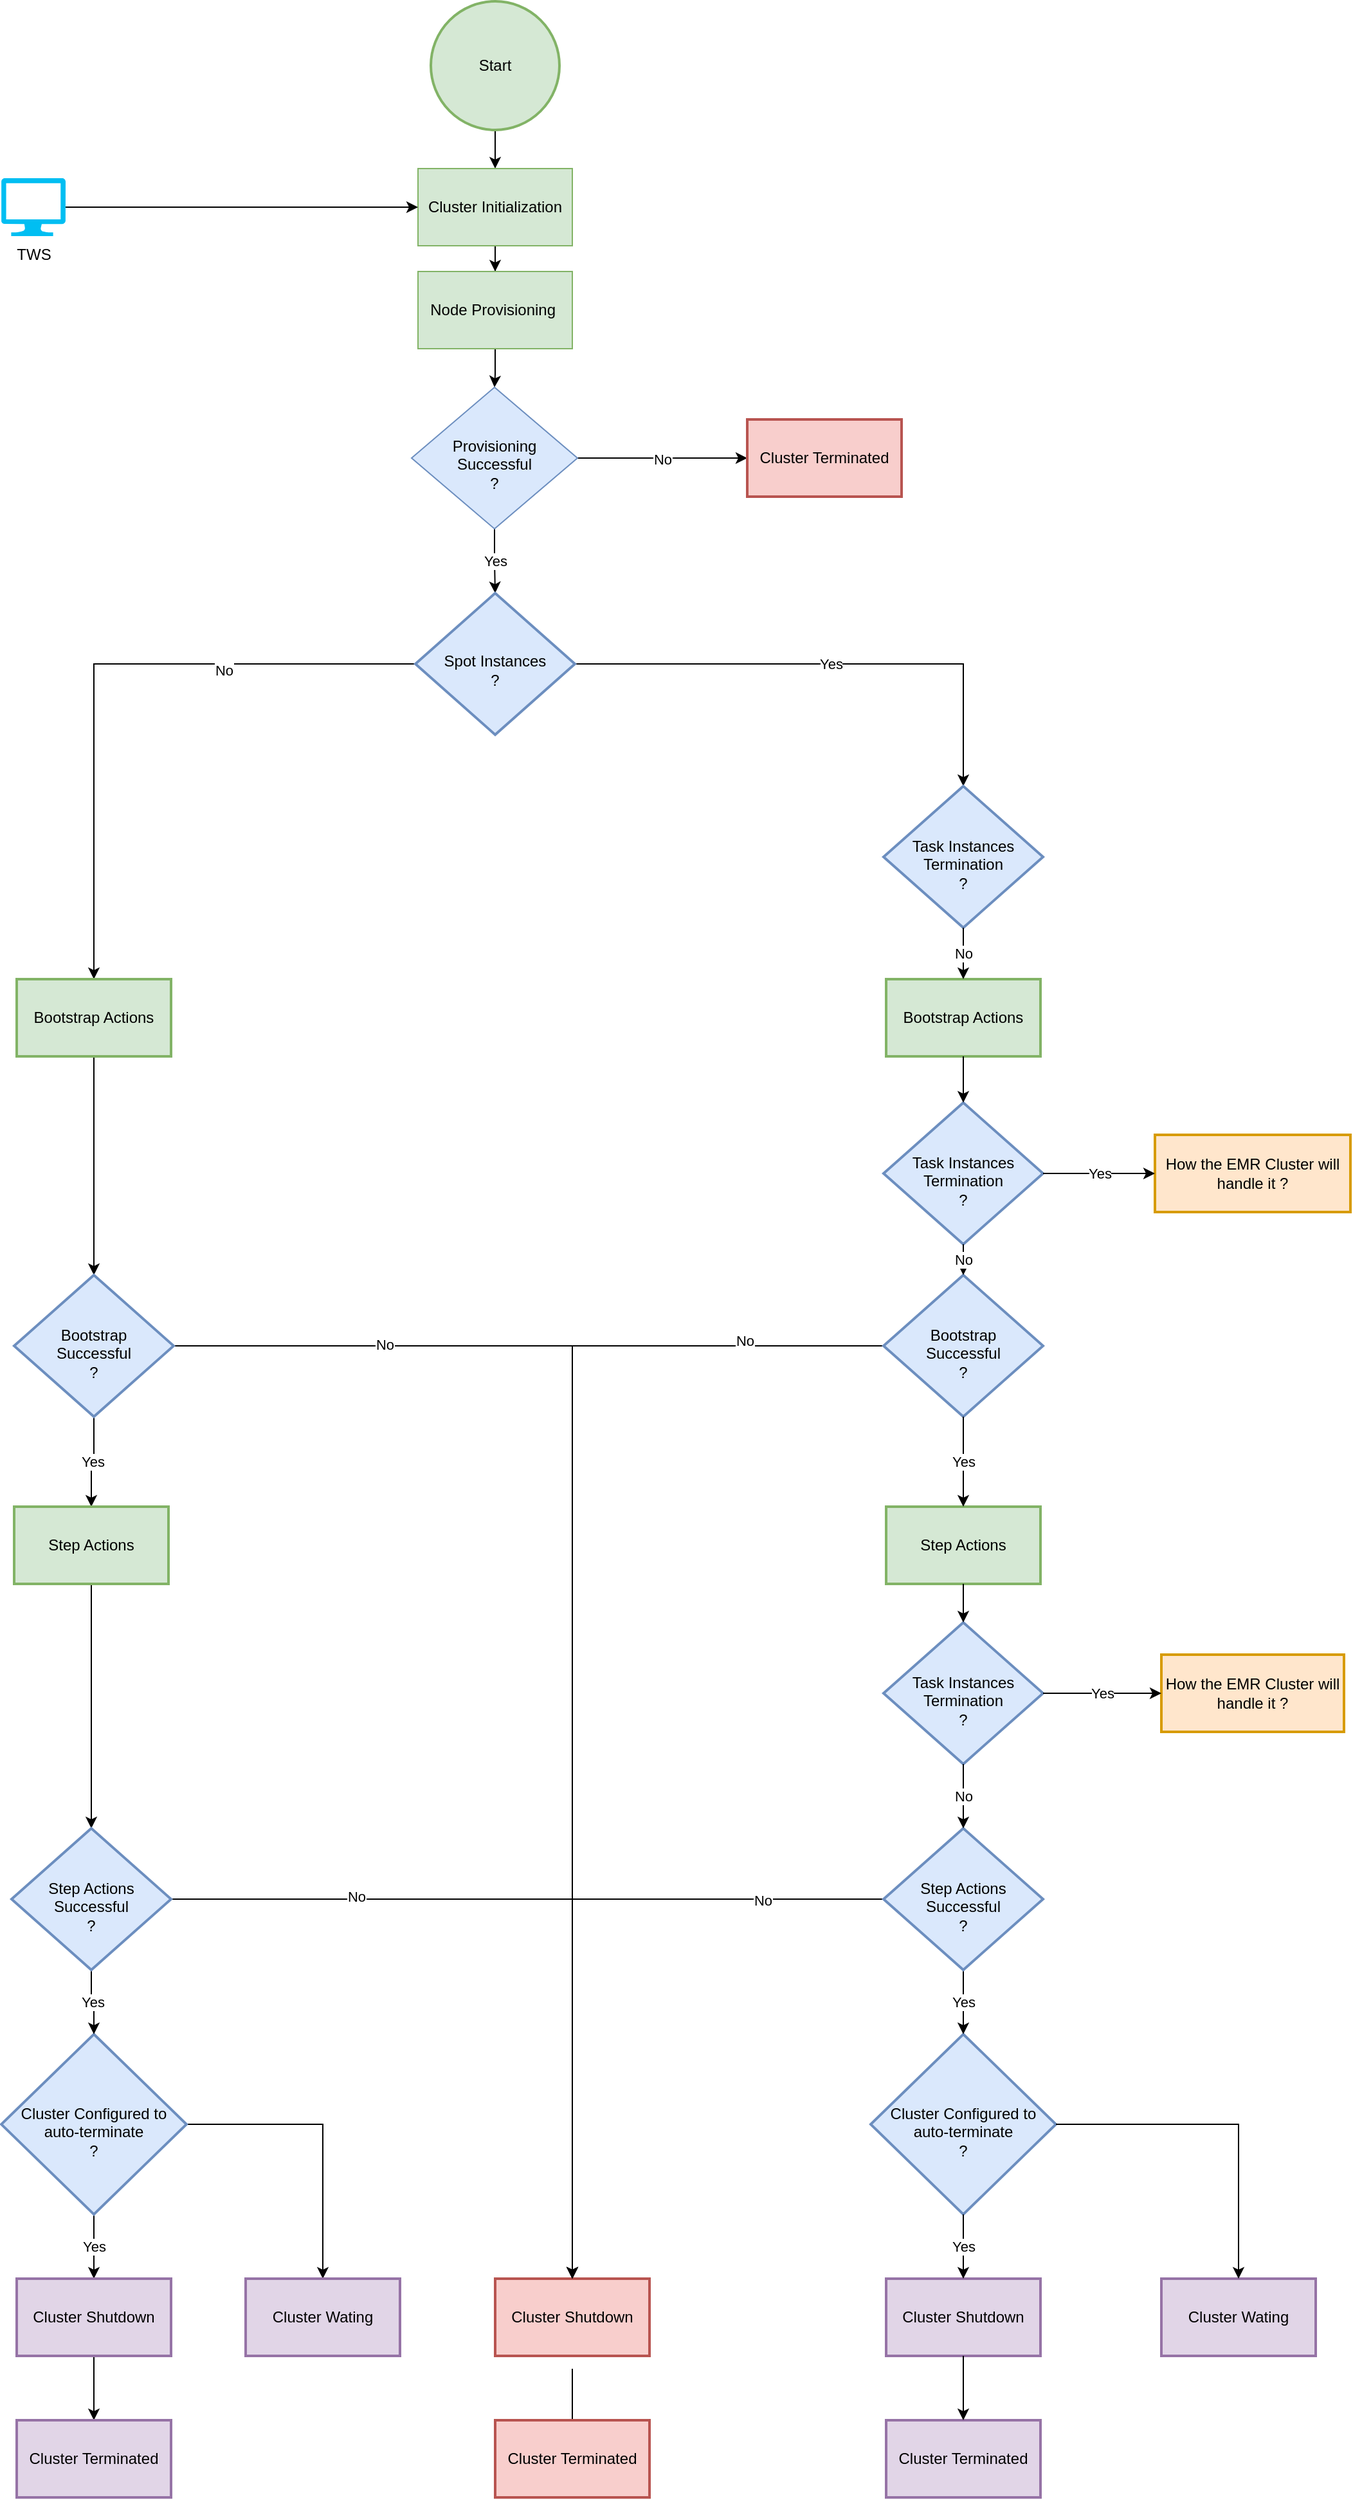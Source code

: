 <mxfile version="20.2.3" type="github"><diagram id="AwN7vVhOrOwk2pl2pIlE" name="Page-1"><mxGraphModel dx="1574" dy="1133" grid="1" gridSize="10" guides="1" tooltips="1" connect="1" arrows="1" fold="1" page="1" pageScale="1" pageWidth="827" pageHeight="1169" math="0" shadow="0"><root><mxCell id="0"/><mxCell id="1" parent="0"/><mxCell id="gyCaFqsIdJrXnqOvhJbO-14" value="" style="edgeStyle=orthogonalEdgeStyle;rounded=0;orthogonalLoop=1;jettySize=auto;html=1;" edge="1" parent="1" source="gyCaFqsIdJrXnqOvhJbO-1" target="gyCaFqsIdJrXnqOvhJbO-3"><mxGeometry relative="1" as="geometry"/></mxCell><mxCell id="gyCaFqsIdJrXnqOvhJbO-1" value="Start" style="strokeWidth=2;html=1;shape=mxgraph.flowchart.start_2;whiteSpace=wrap;fillColor=#d5e8d4;strokeColor=#82b366;" vertex="1" parent="1"><mxGeometry x="364" y="30" width="100" height="100" as="geometry"/></mxCell><mxCell id="gyCaFqsIdJrXnqOvhJbO-15" value="" style="edgeStyle=orthogonalEdgeStyle;rounded=0;orthogonalLoop=1;jettySize=auto;html=1;" edge="1" parent="1" source="gyCaFqsIdJrXnqOvhJbO-3" target="gyCaFqsIdJrXnqOvhJbO-5"><mxGeometry relative="1" as="geometry"/></mxCell><mxCell id="gyCaFqsIdJrXnqOvhJbO-3" value="Cluster Initialization" style="rounded=0;whiteSpace=wrap;html=1;fillColor=#d5e8d4;strokeColor=#82b366;" vertex="1" parent="1"><mxGeometry x="354" y="160" width="120" height="60" as="geometry"/></mxCell><mxCell id="gyCaFqsIdJrXnqOvhJbO-16" value="" style="edgeStyle=orthogonalEdgeStyle;rounded=0;orthogonalLoop=1;jettySize=auto;html=1;" edge="1" parent="1" source="gyCaFqsIdJrXnqOvhJbO-5" target="gyCaFqsIdJrXnqOvhJbO-7"><mxGeometry relative="1" as="geometry"/></mxCell><mxCell id="gyCaFqsIdJrXnqOvhJbO-5" value="Node Provisioning&amp;nbsp;" style="rounded=0;whiteSpace=wrap;html=1;fillColor=#d5e8d4;strokeColor=#82b366;" vertex="1" parent="1"><mxGeometry x="354" y="240" width="120" height="60" as="geometry"/></mxCell><mxCell id="gyCaFqsIdJrXnqOvhJbO-18" value="No" style="edgeStyle=orthogonalEdgeStyle;rounded=0;orthogonalLoop=1;jettySize=auto;html=1;" edge="1" parent="1" source="gyCaFqsIdJrXnqOvhJbO-7"><mxGeometry relative="1" as="geometry"><mxPoint x="610" y="385" as="targetPoint"/></mxGeometry></mxCell><mxCell id="gyCaFqsIdJrXnqOvhJbO-21" value="Yes" style="edgeStyle=orthogonalEdgeStyle;rounded=0;orthogonalLoop=1;jettySize=auto;html=1;" edge="1" parent="1" source="gyCaFqsIdJrXnqOvhJbO-7" target="gyCaFqsIdJrXnqOvhJbO-19"><mxGeometry relative="1" as="geometry"/></mxCell><mxCell id="gyCaFqsIdJrXnqOvhJbO-7" value="Provisioning&lt;br&gt;Successful&lt;br&gt;?" style="rhombus;whiteSpace=wrap;html=1;spacingTop=10;fillColor=#dae8fc;strokeColor=#6c8ebf;" vertex="1" parent="1"><mxGeometry x="349" y="330" width="129" height="110" as="geometry"/></mxCell><mxCell id="gyCaFqsIdJrXnqOvhJbO-27" value="No" style="edgeStyle=orthogonalEdgeStyle;rounded=0;orthogonalLoop=1;jettySize=auto;html=1;entryX=0.5;entryY=0;entryDx=0;entryDy=0;" edge="1" parent="1" source="gyCaFqsIdJrXnqOvhJbO-19" target="gyCaFqsIdJrXnqOvhJbO-104"><mxGeometry x="-0.395" y="5" relative="1" as="geometry"><mxPoint x="140" y="670" as="targetPoint"/><mxPoint as="offset"/></mxGeometry></mxCell><mxCell id="gyCaFqsIdJrXnqOvhJbO-29" value="Yes" style="edgeStyle=orthogonalEdgeStyle;rounded=0;orthogonalLoop=1;jettySize=auto;html=1;" edge="1" parent="1" source="gyCaFqsIdJrXnqOvhJbO-19" target="gyCaFqsIdJrXnqOvhJbO-28"><mxGeometry relative="1" as="geometry"/></mxCell><mxCell id="gyCaFqsIdJrXnqOvhJbO-19" value="Spot Instances&lt;br&gt;?" style="strokeWidth=2;html=1;shape=mxgraph.flowchart.decision;whiteSpace=wrap;spacingTop=9;fillColor=#dae8fc;strokeColor=#6c8ebf;" vertex="1" parent="1"><mxGeometry x="352" y="490" width="124" height="110" as="geometry"/></mxCell><mxCell id="gyCaFqsIdJrXnqOvhJbO-25" style="edgeStyle=orthogonalEdgeStyle;rounded=0;orthogonalLoop=1;jettySize=auto;html=1;" edge="1" parent="1" source="gyCaFqsIdJrXnqOvhJbO-24" target="gyCaFqsIdJrXnqOvhJbO-3"><mxGeometry relative="1" as="geometry"/></mxCell><mxCell id="gyCaFqsIdJrXnqOvhJbO-24" value="TWS" style="verticalLabelPosition=bottom;html=1;verticalAlign=top;align=center;strokeColor=none;fillColor=#00BEF2;shape=mxgraph.azure.computer;pointerEvents=1;" vertex="1" parent="1"><mxGeometry x="30" y="167.5" width="50" height="45" as="geometry"/></mxCell><mxCell id="gyCaFqsIdJrXnqOvhJbO-70" style="edgeStyle=orthogonalEdgeStyle;rounded=0;orthogonalLoop=1;jettySize=auto;html=1;entryX=0.5;entryY=0;entryDx=0;entryDy=0;" edge="1" parent="1" source="gyCaFqsIdJrXnqOvhJbO-37" target="gyCaFqsIdJrXnqOvhJbO-61"><mxGeometry relative="1" as="geometry"/></mxCell><mxCell id="gyCaFqsIdJrXnqOvhJbO-131" value="No" style="edgeLabel;html=1;align=center;verticalAlign=middle;resizable=0;points=[];" vertex="1" connectable="0" parent="gyCaFqsIdJrXnqOvhJbO-70"><mxGeometry x="-0.777" y="-4" relative="1" as="geometry"><mxPoint as="offset"/></mxGeometry></mxCell><mxCell id="gyCaFqsIdJrXnqOvhJbO-60" value="" style="edgeStyle=orthogonalEdgeStyle;rounded=0;orthogonalLoop=1;jettySize=auto;html=1;" edge="1" parent="1"><mxGeometry relative="1" as="geometry"><mxPoint x="474" y="1870" as="sourcePoint"/><mxPoint x="474" y="1920" as="targetPoint"/></mxGeometry></mxCell><mxCell id="gyCaFqsIdJrXnqOvhJbO-61" value="Cluster Shutdown" style="whiteSpace=wrap;html=1;strokeWidth=2;spacingBottom=0;spacingTop=0;fillColor=#f8cecc;strokeColor=#b85450;" vertex="1" parent="1"><mxGeometry x="414" y="1800" width="120" height="60" as="geometry"/></mxCell><mxCell id="gyCaFqsIdJrXnqOvhJbO-62" value="Cluster Terminated" style="whiteSpace=wrap;html=1;strokeWidth=2;spacingBottom=0;spacingTop=0;fillColor=#f8cecc;strokeColor=#b85450;" vertex="1" parent="1"><mxGeometry x="414" y="1910" width="120" height="60" as="geometry"/></mxCell><mxCell id="gyCaFqsIdJrXnqOvhJbO-133" style="edgeStyle=orthogonalEdgeStyle;rounded=0;orthogonalLoop=1;jettySize=auto;html=1;" edge="1" parent="1" source="gyCaFqsIdJrXnqOvhJbO-63" target="gyCaFqsIdJrXnqOvhJbO-61"><mxGeometry relative="1" as="geometry"/></mxCell><mxCell id="gyCaFqsIdJrXnqOvhJbO-134" value="No" style="edgeLabel;html=1;align=center;verticalAlign=middle;resizable=0;points=[];" vertex="1" connectable="0" parent="gyCaFqsIdJrXnqOvhJbO-133"><mxGeometry x="-0.65" y="1" relative="1" as="geometry"><mxPoint as="offset"/></mxGeometry></mxCell><mxCell id="gyCaFqsIdJrXnqOvhJbO-126" value="" style="edgeStyle=orthogonalEdgeStyle;rounded=0;orthogonalLoop=1;jettySize=auto;html=1;" edge="1" parent="1" source="gyCaFqsIdJrXnqOvhJbO-104" target="gyCaFqsIdJrXnqOvhJbO-109"><mxGeometry relative="1" as="geometry"/></mxCell><mxCell id="gyCaFqsIdJrXnqOvhJbO-104" value="Bootstrap Actions" style="whiteSpace=wrap;html=1;strokeWidth=2;fillColor=#d5e8d4;strokeColor=#82b366;" vertex="1" parent="1"><mxGeometry x="42" y="790" width="120" height="60" as="geometry"/></mxCell><mxCell id="gyCaFqsIdJrXnqOvhJbO-108" value="Yes" style="edgeStyle=orthogonalEdgeStyle;rounded=0;orthogonalLoop=1;jettySize=auto;html=1;" edge="1" parent="1" source="gyCaFqsIdJrXnqOvhJbO-109" target="gyCaFqsIdJrXnqOvhJbO-112"><mxGeometry relative="1" as="geometry"/></mxCell><mxCell id="gyCaFqsIdJrXnqOvhJbO-128" style="edgeStyle=orthogonalEdgeStyle;rounded=0;orthogonalLoop=1;jettySize=auto;html=1;entryX=0.5;entryY=0;entryDx=0;entryDy=0;" edge="1" parent="1" source="gyCaFqsIdJrXnqOvhJbO-109" target="gyCaFqsIdJrXnqOvhJbO-61"><mxGeometry relative="1" as="geometry"/></mxCell><mxCell id="gyCaFqsIdJrXnqOvhJbO-130" value="No" style="edgeLabel;html=1;align=center;verticalAlign=middle;resizable=0;points=[];" vertex="1" connectable="0" parent="gyCaFqsIdJrXnqOvhJbO-128"><mxGeometry x="-0.683" y="1" relative="1" as="geometry"><mxPoint as="offset"/></mxGeometry></mxCell><mxCell id="gyCaFqsIdJrXnqOvhJbO-109" value="Bootstrap&lt;br&gt;Successful&lt;br&gt;?" style="strokeWidth=2;html=1;shape=mxgraph.flowchart.decision;whiteSpace=wrap;verticalAlign=middle;spacingBottom=0;spacingTop=11;fillColor=#dae8fc;strokeColor=#6c8ebf;" vertex="1" parent="1"><mxGeometry x="40" y="1020" width="124" height="110" as="geometry"/></mxCell><mxCell id="gyCaFqsIdJrXnqOvhJbO-127" value="" style="edgeStyle=orthogonalEdgeStyle;rounded=0;orthogonalLoop=1;jettySize=auto;html=1;" edge="1" parent="1" source="gyCaFqsIdJrXnqOvhJbO-112" target="gyCaFqsIdJrXnqOvhJbO-125"><mxGeometry relative="1" as="geometry"/></mxCell><mxCell id="gyCaFqsIdJrXnqOvhJbO-112" value="Step Actions" style="whiteSpace=wrap;html=1;strokeWidth=2;spacingBottom=0;spacingTop=0;fillColor=#d5e8d4;strokeColor=#82b366;" vertex="1" parent="1"><mxGeometry x="40" y="1200" width="120" height="60" as="geometry"/></mxCell><mxCell id="gyCaFqsIdJrXnqOvhJbO-117" value="Yes" style="edgeStyle=orthogonalEdgeStyle;rounded=0;orthogonalLoop=1;jettySize=auto;html=1;" edge="1" parent="1" source="gyCaFqsIdJrXnqOvhJbO-119" target="gyCaFqsIdJrXnqOvhJbO-121"><mxGeometry relative="1" as="geometry"/></mxCell><mxCell id="gyCaFqsIdJrXnqOvhJbO-118" value="" style="edgeStyle=orthogonalEdgeStyle;rounded=0;orthogonalLoop=1;jettySize=auto;html=1;" edge="1" parent="1" source="gyCaFqsIdJrXnqOvhJbO-119" target="gyCaFqsIdJrXnqOvhJbO-122"><mxGeometry relative="1" as="geometry"/></mxCell><mxCell id="gyCaFqsIdJrXnqOvhJbO-119" value="Cluster Configured to auto-terminate&lt;br&gt;?" style="rhombus;whiteSpace=wrap;html=1;strokeWidth=2;spacingBottom=0;spacingTop=11;fillColor=#dae8fc;strokeColor=#6c8ebf;" vertex="1" parent="1"><mxGeometry x="30" y="1610" width="144" height="140" as="geometry"/></mxCell><mxCell id="gyCaFqsIdJrXnqOvhJbO-120" value="" style="edgeStyle=orthogonalEdgeStyle;rounded=0;orthogonalLoop=1;jettySize=auto;html=1;" edge="1" parent="1" source="gyCaFqsIdJrXnqOvhJbO-121" target="gyCaFqsIdJrXnqOvhJbO-123"><mxGeometry relative="1" as="geometry"/></mxCell><mxCell id="gyCaFqsIdJrXnqOvhJbO-121" value="Cluster Shutdown" style="whiteSpace=wrap;html=1;strokeWidth=2;spacingBottom=0;spacingTop=0;fillColor=#e1d5e7;strokeColor=#9673a6;" vertex="1" parent="1"><mxGeometry x="42" y="1800" width="120" height="60" as="geometry"/></mxCell><mxCell id="gyCaFqsIdJrXnqOvhJbO-122" value="Cluster Wating" style="whiteSpace=wrap;html=1;strokeWidth=2;spacingBottom=0;spacingTop=0;fillColor=#e1d5e7;strokeColor=#9673a6;" vertex="1" parent="1"><mxGeometry x="220" y="1800" width="120" height="60" as="geometry"/></mxCell><mxCell id="gyCaFqsIdJrXnqOvhJbO-123" value="Cluster Terminated" style="whiteSpace=wrap;html=1;strokeWidth=2;spacingBottom=0;spacingTop=0;fillColor=#e1d5e7;strokeColor=#9673a6;" vertex="1" parent="1"><mxGeometry x="42" y="1910" width="120" height="60" as="geometry"/></mxCell><mxCell id="gyCaFqsIdJrXnqOvhJbO-124" value="Yes" style="edgeStyle=orthogonalEdgeStyle;rounded=0;orthogonalLoop=1;jettySize=auto;html=1;" edge="1" parent="1" source="gyCaFqsIdJrXnqOvhJbO-125" target="gyCaFqsIdJrXnqOvhJbO-119"><mxGeometry relative="1" as="geometry"/></mxCell><mxCell id="gyCaFqsIdJrXnqOvhJbO-129" style="edgeStyle=orthogonalEdgeStyle;rounded=0;orthogonalLoop=1;jettySize=auto;html=1;entryX=0.5;entryY=0;entryDx=0;entryDy=0;" edge="1" parent="1" source="gyCaFqsIdJrXnqOvhJbO-125" target="gyCaFqsIdJrXnqOvhJbO-61"><mxGeometry relative="1" as="geometry"/></mxCell><mxCell id="gyCaFqsIdJrXnqOvhJbO-135" value="No" style="edgeLabel;html=1;align=center;verticalAlign=middle;resizable=0;points=[];" vertex="1" connectable="0" parent="gyCaFqsIdJrXnqOvhJbO-129"><mxGeometry x="-0.525" y="2" relative="1" as="geometry"><mxPoint as="offset"/></mxGeometry></mxCell><mxCell id="gyCaFqsIdJrXnqOvhJbO-125" value="Step Actions&lt;br&gt;Successful&lt;br&gt;?" style="rhombus;whiteSpace=wrap;html=1;strokeWidth=2;spacingBottom=0;spacingTop=11;fillColor=#dae8fc;strokeColor=#6c8ebf;" vertex="1" parent="1"><mxGeometry x="38" y="1450" width="124" height="110" as="geometry"/></mxCell><mxCell id="gyCaFqsIdJrXnqOvhJbO-136" value="" style="group;shadow=0;" vertex="1" connectable="0" parent="1"><mxGeometry x="706" y="640" width="373" height="1330" as="geometry"/></mxCell><mxCell id="gyCaFqsIdJrXnqOvhJbO-28" value="Task Instances&lt;br&gt;Termination&lt;br&gt;?" style="strokeWidth=2;html=1;shape=mxgraph.flowchart.decision;whiteSpace=wrap;verticalAlign=middle;spacingBottom=0;spacingTop=11;fillColor=#dae8fc;strokeColor=#6c8ebf;" vertex="1" parent="gyCaFqsIdJrXnqOvhJbO-136"><mxGeometry x="10" width="124" height="110" as="geometry"/></mxCell><mxCell id="gyCaFqsIdJrXnqOvhJbO-30" value="Bootstrap Actions" style="whiteSpace=wrap;html=1;strokeWidth=2;fillColor=#d5e8d4;strokeColor=#82b366;" vertex="1" parent="gyCaFqsIdJrXnqOvhJbO-136"><mxGeometry x="12" y="150" width="120" height="60" as="geometry"/></mxCell><mxCell id="gyCaFqsIdJrXnqOvhJbO-31" value="No" style="edgeStyle=orthogonalEdgeStyle;rounded=0;orthogonalLoop=1;jettySize=auto;html=1;" edge="1" parent="gyCaFqsIdJrXnqOvhJbO-136" source="gyCaFqsIdJrXnqOvhJbO-28" target="gyCaFqsIdJrXnqOvhJbO-30"><mxGeometry relative="1" as="geometry"/></mxCell><mxCell id="gyCaFqsIdJrXnqOvhJbO-35" value="Task Instances&lt;br&gt;Termination&lt;br&gt;?" style="strokeWidth=2;html=1;shape=mxgraph.flowchart.decision;whiteSpace=wrap;verticalAlign=middle;spacingBottom=0;spacingTop=11;fillColor=#dae8fc;strokeColor=#6c8ebf;" vertex="1" parent="gyCaFqsIdJrXnqOvhJbO-136"><mxGeometry x="10" y="246" width="124" height="110" as="geometry"/></mxCell><mxCell id="gyCaFqsIdJrXnqOvhJbO-36" value="" style="edgeStyle=orthogonalEdgeStyle;rounded=0;orthogonalLoop=1;jettySize=auto;html=1;" edge="1" parent="gyCaFqsIdJrXnqOvhJbO-136" source="gyCaFqsIdJrXnqOvhJbO-30" target="gyCaFqsIdJrXnqOvhJbO-35"><mxGeometry relative="1" as="geometry"/></mxCell><mxCell id="gyCaFqsIdJrXnqOvhJbO-37" value="Bootstrap&lt;br&gt;Successful&lt;br&gt;?" style="strokeWidth=2;html=1;shape=mxgraph.flowchart.decision;whiteSpace=wrap;verticalAlign=middle;spacingBottom=0;spacingTop=11;fillColor=#dae8fc;strokeColor=#6c8ebf;" vertex="1" parent="gyCaFqsIdJrXnqOvhJbO-136"><mxGeometry x="10" y="380" width="124" height="110" as="geometry"/></mxCell><mxCell id="gyCaFqsIdJrXnqOvhJbO-39" value="No" style="edgeStyle=orthogonalEdgeStyle;rounded=0;orthogonalLoop=1;jettySize=auto;html=1;" edge="1" parent="gyCaFqsIdJrXnqOvhJbO-136" source="gyCaFqsIdJrXnqOvhJbO-35" target="gyCaFqsIdJrXnqOvhJbO-37"><mxGeometry relative="1" as="geometry"/></mxCell><mxCell id="gyCaFqsIdJrXnqOvhJbO-40" value="How the EMR Cluster will handle it ?" style="whiteSpace=wrap;html=1;strokeWidth=2;spacingBottom=0;spacingTop=0;fillColor=#ffe6cc;strokeColor=#d79b00;" vertex="1" parent="gyCaFqsIdJrXnqOvhJbO-136"><mxGeometry x="221" y="271" width="152" height="60" as="geometry"/></mxCell><mxCell id="gyCaFqsIdJrXnqOvhJbO-41" value="Yes" style="edgeStyle=orthogonalEdgeStyle;rounded=0;orthogonalLoop=1;jettySize=auto;html=1;" edge="1" parent="gyCaFqsIdJrXnqOvhJbO-136" source="gyCaFqsIdJrXnqOvhJbO-35" target="gyCaFqsIdJrXnqOvhJbO-40"><mxGeometry relative="1" as="geometry"/></mxCell><mxCell id="gyCaFqsIdJrXnqOvhJbO-44" value="Step Actions" style="whiteSpace=wrap;html=1;strokeWidth=2;spacingBottom=0;spacingTop=0;fillColor=#d5e8d4;strokeColor=#82b366;" vertex="1" parent="gyCaFqsIdJrXnqOvhJbO-136"><mxGeometry x="12" y="560" width="120" height="60" as="geometry"/></mxCell><mxCell id="gyCaFqsIdJrXnqOvhJbO-45" value="Yes" style="edgeStyle=orthogonalEdgeStyle;rounded=0;orthogonalLoop=1;jettySize=auto;html=1;" edge="1" parent="gyCaFqsIdJrXnqOvhJbO-136" source="gyCaFqsIdJrXnqOvhJbO-37" target="gyCaFqsIdJrXnqOvhJbO-44"><mxGeometry relative="1" as="geometry"/></mxCell><mxCell id="gyCaFqsIdJrXnqOvhJbO-46" value="Task Instances&lt;br&gt;Termination&lt;br&gt;?" style="strokeWidth=2;html=1;shape=mxgraph.flowchart.decision;whiteSpace=wrap;verticalAlign=middle;spacingBottom=0;spacingTop=11;fillColor=#dae8fc;strokeColor=#6c8ebf;" vertex="1" parent="gyCaFqsIdJrXnqOvhJbO-136"><mxGeometry x="10" y="650" width="124" height="110" as="geometry"/></mxCell><mxCell id="gyCaFqsIdJrXnqOvhJbO-47" value="" style="edgeStyle=orthogonalEdgeStyle;rounded=0;orthogonalLoop=1;jettySize=auto;html=1;" edge="1" parent="gyCaFqsIdJrXnqOvhJbO-136" source="gyCaFqsIdJrXnqOvhJbO-44" target="gyCaFqsIdJrXnqOvhJbO-46"><mxGeometry relative="1" as="geometry"/></mxCell><mxCell id="gyCaFqsIdJrXnqOvhJbO-48" value="How the EMR Cluster will handle it ?" style="whiteSpace=wrap;html=1;strokeWidth=2;spacingBottom=0;spacingTop=0;fillColor=#ffe6cc;strokeColor=#d79b00;" vertex="1" parent="gyCaFqsIdJrXnqOvhJbO-136"><mxGeometry x="226" y="675" width="142" height="60" as="geometry"/></mxCell><mxCell id="gyCaFqsIdJrXnqOvhJbO-49" value="Yes" style="edgeStyle=orthogonalEdgeStyle;rounded=0;orthogonalLoop=1;jettySize=auto;html=1;" edge="1" parent="gyCaFqsIdJrXnqOvhJbO-136" source="gyCaFqsIdJrXnqOvhJbO-46" target="gyCaFqsIdJrXnqOvhJbO-48"><mxGeometry relative="1" as="geometry"/></mxCell><mxCell id="gyCaFqsIdJrXnqOvhJbO-51" value="Cluster Configured to auto-terminate&lt;br&gt;?" style="rhombus;whiteSpace=wrap;html=1;strokeWidth=2;spacingBottom=0;spacingTop=11;fillColor=#dae8fc;strokeColor=#6c8ebf;" vertex="1" parent="gyCaFqsIdJrXnqOvhJbO-136"><mxGeometry y="970" width="144" height="140" as="geometry"/></mxCell><mxCell id="gyCaFqsIdJrXnqOvhJbO-53" value="Cluster Shutdown" style="whiteSpace=wrap;html=1;strokeWidth=2;spacingBottom=0;spacingTop=0;fillColor=#e1d5e7;strokeColor=#9673a6;" vertex="1" parent="gyCaFqsIdJrXnqOvhJbO-136"><mxGeometry x="12" y="1160" width="120" height="60" as="geometry"/></mxCell><mxCell id="gyCaFqsIdJrXnqOvhJbO-54" value="Yes" style="edgeStyle=orthogonalEdgeStyle;rounded=0;orthogonalLoop=1;jettySize=auto;html=1;" edge="1" parent="gyCaFqsIdJrXnqOvhJbO-136" source="gyCaFqsIdJrXnqOvhJbO-51" target="gyCaFqsIdJrXnqOvhJbO-53"><mxGeometry relative="1" as="geometry"/></mxCell><mxCell id="gyCaFqsIdJrXnqOvhJbO-55" value="Cluster Wating" style="whiteSpace=wrap;html=1;strokeWidth=2;spacingBottom=0;spacingTop=0;fillColor=#e1d5e7;strokeColor=#9673a6;" vertex="1" parent="gyCaFqsIdJrXnqOvhJbO-136"><mxGeometry x="226" y="1160" width="120" height="60" as="geometry"/></mxCell><mxCell id="gyCaFqsIdJrXnqOvhJbO-56" value="" style="edgeStyle=orthogonalEdgeStyle;rounded=0;orthogonalLoop=1;jettySize=auto;html=1;" edge="1" parent="gyCaFqsIdJrXnqOvhJbO-136" source="gyCaFqsIdJrXnqOvhJbO-51" target="gyCaFqsIdJrXnqOvhJbO-55"><mxGeometry relative="1" as="geometry"/></mxCell><mxCell id="gyCaFqsIdJrXnqOvhJbO-57" value="Cluster Terminated" style="whiteSpace=wrap;html=1;strokeWidth=2;spacingBottom=0;spacingTop=0;fillColor=#e1d5e7;strokeColor=#9673a6;" vertex="1" parent="gyCaFqsIdJrXnqOvhJbO-136"><mxGeometry x="12" y="1270" width="120" height="60" as="geometry"/></mxCell><mxCell id="gyCaFqsIdJrXnqOvhJbO-58" value="" style="edgeStyle=orthogonalEdgeStyle;rounded=0;orthogonalLoop=1;jettySize=auto;html=1;" edge="1" parent="gyCaFqsIdJrXnqOvhJbO-136" source="gyCaFqsIdJrXnqOvhJbO-53" target="gyCaFqsIdJrXnqOvhJbO-57"><mxGeometry relative="1" as="geometry"/></mxCell><mxCell id="gyCaFqsIdJrXnqOvhJbO-69" value="Yes" style="edgeStyle=orthogonalEdgeStyle;rounded=0;orthogonalLoop=1;jettySize=auto;html=1;" edge="1" parent="gyCaFqsIdJrXnqOvhJbO-136" source="gyCaFqsIdJrXnqOvhJbO-63" target="gyCaFqsIdJrXnqOvhJbO-51"><mxGeometry relative="1" as="geometry"/></mxCell><mxCell id="gyCaFqsIdJrXnqOvhJbO-63" value="Step Actions&lt;br&gt;Successful&lt;br&gt;?" style="rhombus;whiteSpace=wrap;html=1;strokeWidth=2;spacingBottom=0;spacingTop=11;fillColor=#dae8fc;strokeColor=#6c8ebf;" vertex="1" parent="gyCaFqsIdJrXnqOvhJbO-136"><mxGeometry x="10" y="810" width="124" height="110" as="geometry"/></mxCell><mxCell id="gyCaFqsIdJrXnqOvhJbO-64" value="No" style="edgeStyle=orthogonalEdgeStyle;rounded=0;orthogonalLoop=1;jettySize=auto;html=1;" edge="1" parent="gyCaFqsIdJrXnqOvhJbO-136" source="gyCaFqsIdJrXnqOvhJbO-46" target="gyCaFqsIdJrXnqOvhJbO-63"><mxGeometry relative="1" as="geometry"/></mxCell><mxCell id="gyCaFqsIdJrXnqOvhJbO-137" value="Cluster Terminated" style="whiteSpace=wrap;html=1;strokeWidth=2;spacingBottom=0;spacingTop=0;fillColor=#f8cecc;strokeColor=#b85450;" vertex="1" parent="1"><mxGeometry x="610" y="355" width="120" height="60" as="geometry"/></mxCell></root></mxGraphModel></diagram></mxfile>